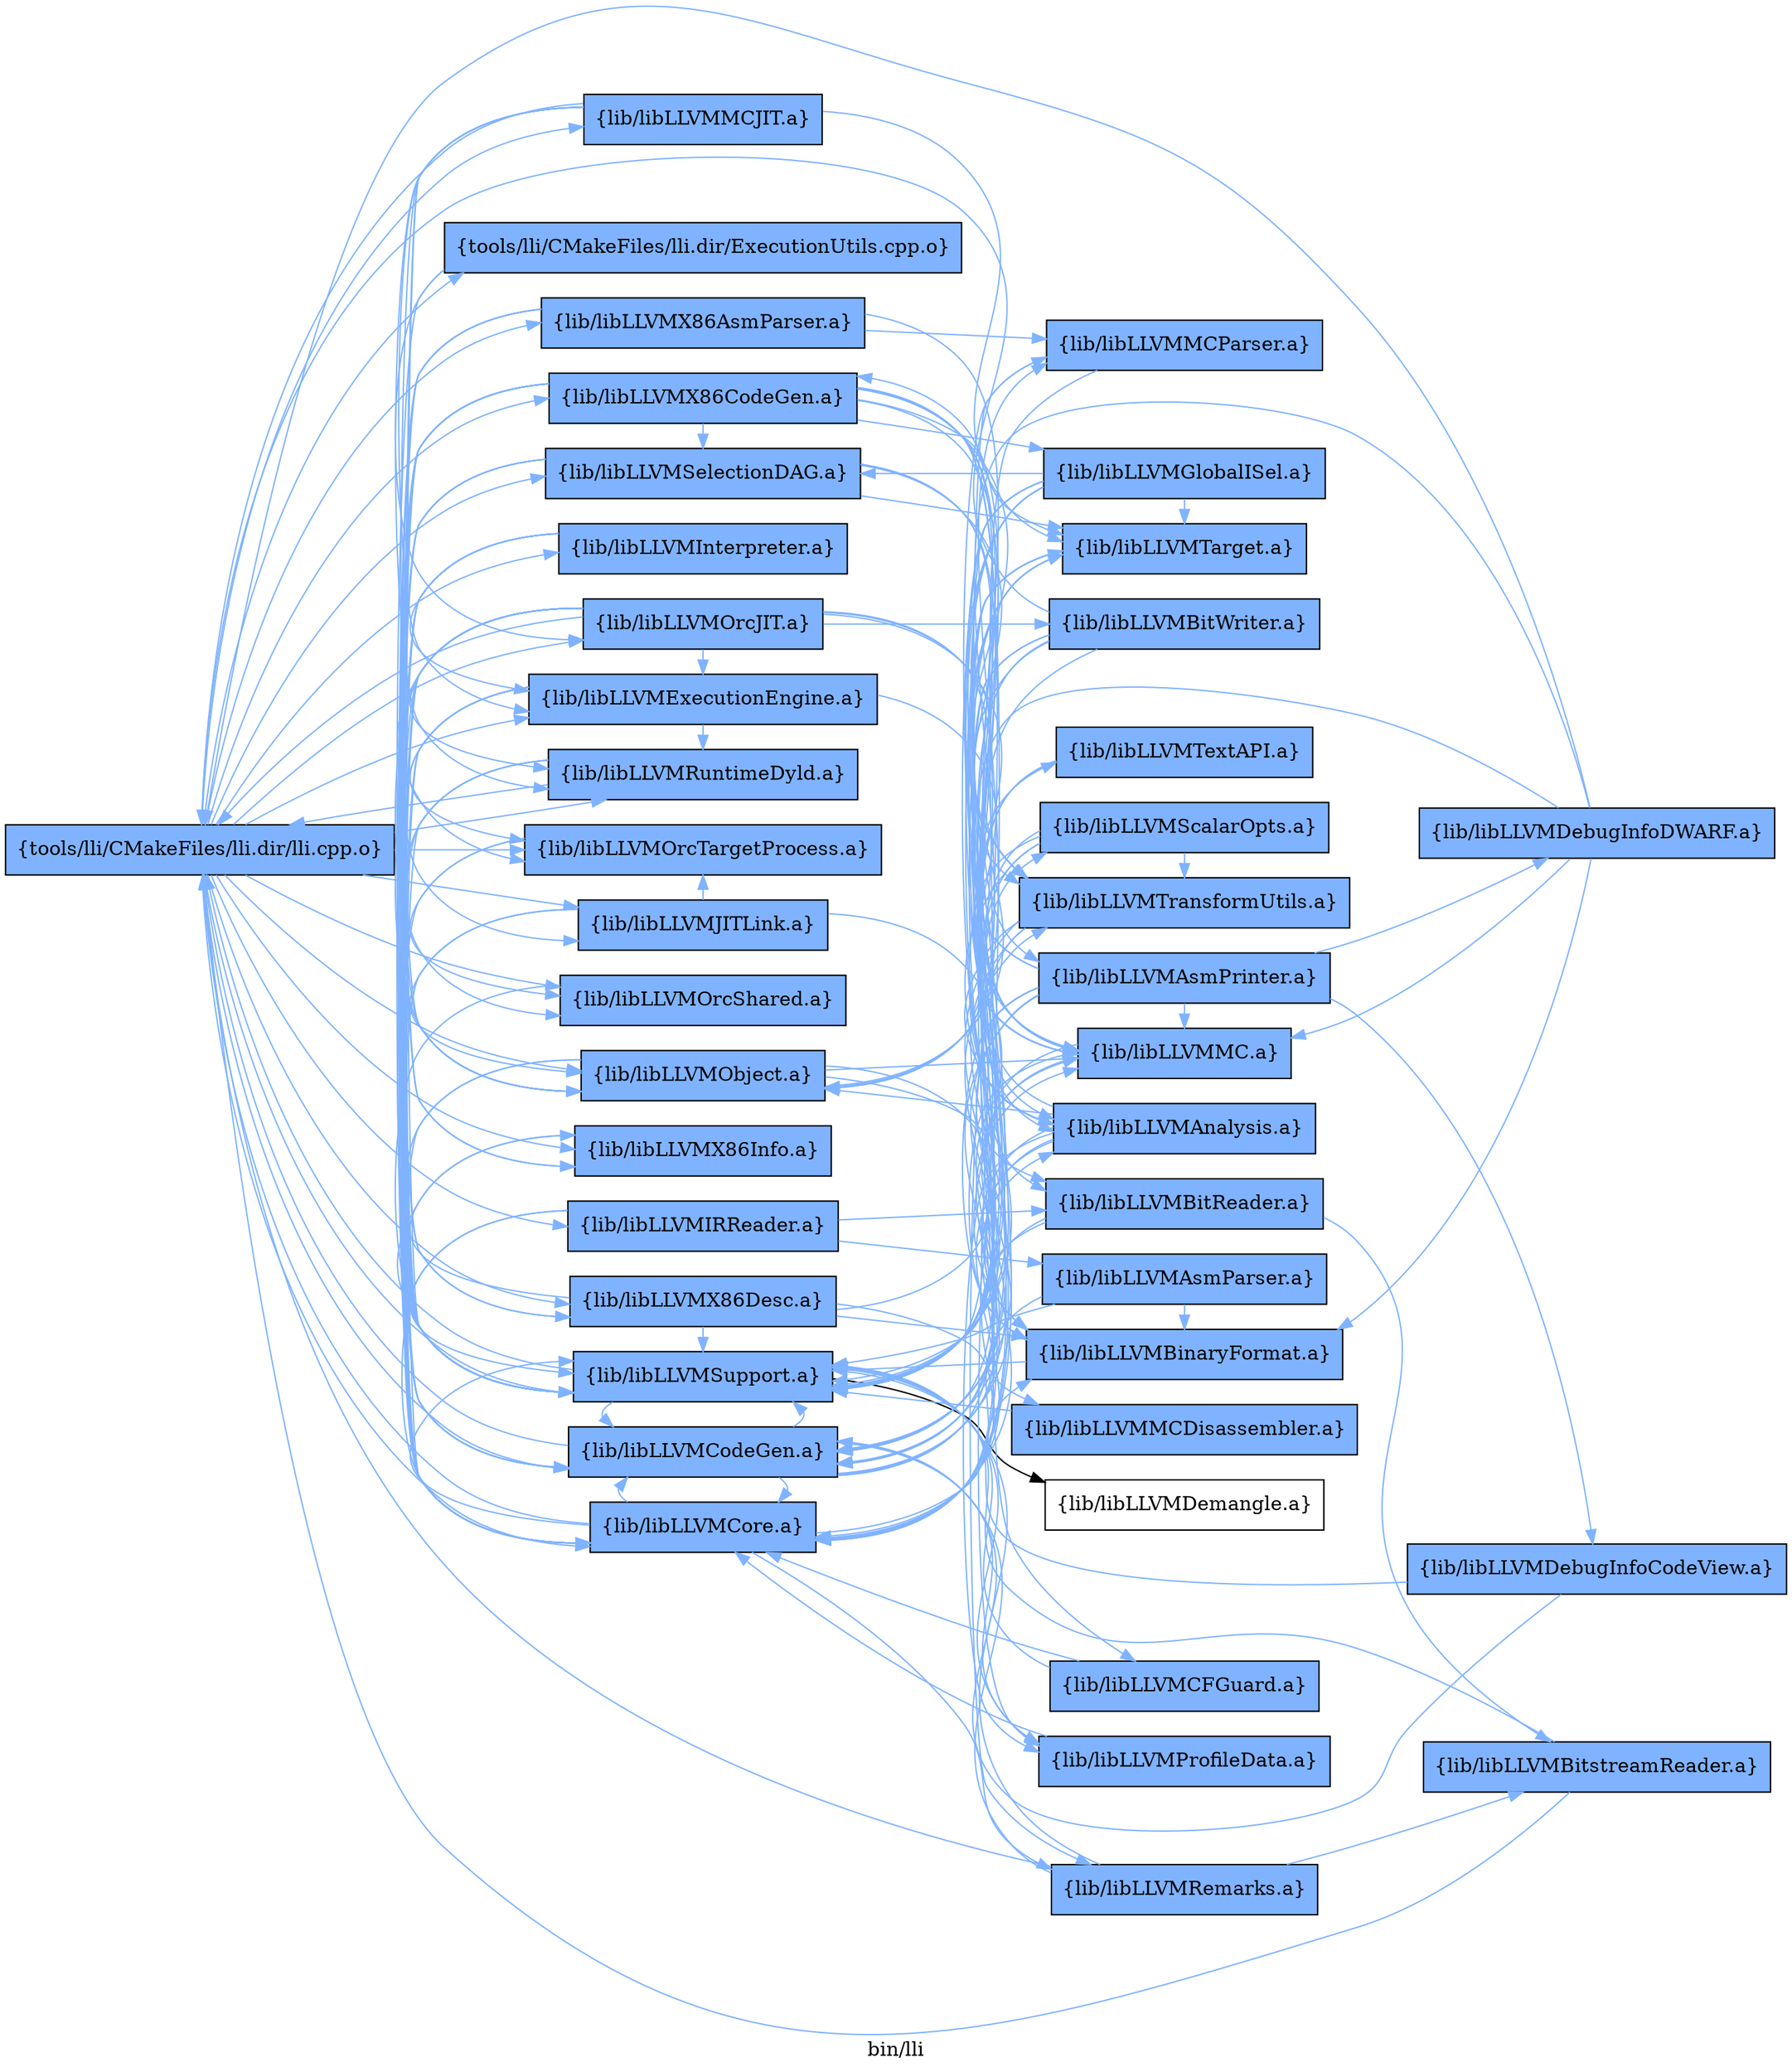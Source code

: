 digraph "bin/lli" {
	label="bin/lli";
	rankdir=LR;
	{ rank=same; Node0x55dbed30f268;  }
	{ rank=same; Node0x55dbed30f998; Node0x55dbed307ec8; Node0x55dbed3079c8; Node0x55dbed3063e8; Node0x55dbed308968; Node0x55dbed308468; Node0x55dbed306ac8; Node0x55dbed3065c8; Node0x55dbed3071a8; Node0x55dbed305948; Node0x55dbed305448; Node0x55dbed305ee8; Node0x55dbed304048; Node0x55dbed304ea8; Node0x55dbed2fe5f8; Node0x55dbed2fe0f8; Node0x55dbed2fd1f8; Node0x55dbed2fd6f8; Node0x55dbed2fccf8;  }
	{ rank=same; Node0x55dbed3076a8; Node0x55dbed2fd248; Node0x55dbed2feaf8; Node0x55dbed2fdbf8; Node0x55dbed2f5138; Node0x55dbed2fe7d8; Node0x55dbed309c78; Node0x55dbed2fedc8; Node0x55dbed2f4238; Node0x55dbed2fdc48; Node0x55dbed2f0188; Node0x55dbed300c68; Node0x55dbed2feb48; Node0x55dbed309188; Node0x55dbed2f2438; Node0x55dbed2f3428; Node0x55dbed2ff728; Node0x55dbed301078;  }

	Node0x55dbed30f268 [shape=record,shape=box,group=1,style=filled,fillcolor="0.600000 0.5 1",label="{tools/lli/CMakeFiles/lli.dir/lli.cpp.o}"];
	Node0x55dbed30f268 -> Node0x55dbed30f998[color="0.600000 0.5 1"];
	Node0x55dbed30f268 -> Node0x55dbed307ec8[color="0.600000 0.5 1"];
	Node0x55dbed30f268 -> Node0x55dbed3079c8[color="0.600000 0.5 1"];
	Node0x55dbed30f268 -> Node0x55dbed3063e8[color="0.600000 0.5 1"];
	Node0x55dbed30f268 -> Node0x55dbed308968[color="0.600000 0.5 1"];
	Node0x55dbed30f268 -> Node0x55dbed308468[color="0.600000 0.5 1"];
	Node0x55dbed30f268 -> Node0x55dbed306ac8[color="0.600000 0.5 1"];
	Node0x55dbed30f268 -> Node0x55dbed3065c8[color="0.600000 0.5 1"];
	Node0x55dbed30f268 -> Node0x55dbed3071a8[color="0.600000 0.5 1"];
	Node0x55dbed30f268 -> Node0x55dbed305948[color="0.600000 0.5 1"];
	Node0x55dbed30f268 -> Node0x55dbed305448[color="0.600000 0.5 1"];
	Node0x55dbed30f268 -> Node0x55dbed305ee8[color="0.600000 0.5 1"];
	Node0x55dbed30f268 -> Node0x55dbed304048[color="0.600000 0.5 1"];
	Node0x55dbed30f268 -> Node0x55dbed304ea8[color="0.600000 0.5 1"];
	Node0x55dbed30f268 -> Node0x55dbed2fe5f8[color="0.600000 0.5 1"];
	Node0x55dbed30f268 -> Node0x55dbed2fe0f8[color="0.600000 0.5 1"];
	Node0x55dbed30f268 -> Node0x55dbed2fd1f8[color="0.600000 0.5 1"];
	Node0x55dbed30f268 -> Node0x55dbed2fd6f8[color="0.600000 0.5 1"];
	Node0x55dbed30f268 -> Node0x55dbed2fccf8[color="0.600000 0.5 1"];
	Node0x55dbed30f998 [shape=record,shape=box,group=1,style=filled,fillcolor="0.600000 0.5 1",label="{tools/lli/CMakeFiles/lli.dir/ExecutionUtils.cpp.o}"];
	Node0x55dbed30f998 -> Node0x55dbed3063e8[color="0.600000 0.5 1"];
	Node0x55dbed30f998 -> Node0x55dbed2fe5f8[color="0.600000 0.5 1"];
	Node0x55dbed307ec8 [shape=record,shape=box,group=1,style=filled,fillcolor="0.600000 0.5 1",label="{lib/libLLVMCodeGen.a}"];
	Node0x55dbed307ec8 -> Node0x55dbed2fe5f8[color="0.600000 0.5 1"];
	Node0x55dbed307ec8 -> Node0x55dbed3079c8[color="0.600000 0.5 1"];
	Node0x55dbed307ec8 -> Node0x55dbed3076a8[color="0.600000 0.5 1"];
	Node0x55dbed307ec8 -> Node0x55dbed2fd248[color="0.600000 0.5 1"];
	Node0x55dbed307ec8 -> Node0x55dbed2feaf8[color="0.600000 0.5 1"];
	Node0x55dbed307ec8 -> Node0x55dbed30f268[color="0.600000 0.5 1"];
	Node0x55dbed307ec8 -> Node0x55dbed2fdbf8[color="0.600000 0.5 1"];
	Node0x55dbed307ec8 -> Node0x55dbed2f5138[color="0.600000 0.5 1"];
	Node0x55dbed307ec8 -> Node0x55dbed2fe7d8[color="0.600000 0.5 1"];
	Node0x55dbed3079c8 [shape=record,shape=box,group=1,style=filled,fillcolor="0.600000 0.5 1",label="{lib/libLLVMCore.a}"];
	Node0x55dbed3079c8 -> Node0x55dbed307ec8[color="0.600000 0.5 1"];
	Node0x55dbed3079c8 -> Node0x55dbed2fe5f8[color="0.600000 0.5 1"];
	Node0x55dbed3079c8 -> Node0x55dbed309c78[color="0.600000 0.5 1"];
	Node0x55dbed3079c8 -> Node0x55dbed30f268[color="0.600000 0.5 1"];
	Node0x55dbed3079c8 -> Node0x55dbed2fedc8[color="0.600000 0.5 1"];
	Node0x55dbed3063e8 [shape=record,shape=box,group=1,style=filled,fillcolor="0.600000 0.5 1",label="{lib/libLLVMOrcJIT.a}"];
	Node0x55dbed3063e8 -> Node0x55dbed307ec8[color="0.600000 0.5 1"];
	Node0x55dbed3063e8 -> Node0x55dbed3079c8[color="0.600000 0.5 1"];
	Node0x55dbed3063e8 -> Node0x55dbed2fe5f8[color="0.600000 0.5 1"];
	Node0x55dbed3063e8 -> Node0x55dbed305948[color="0.600000 0.5 1"];
	Node0x55dbed3063e8 -> Node0x55dbed30f268[color="0.600000 0.5 1"];
	Node0x55dbed3063e8 -> Node0x55dbed305448[color="0.600000 0.5 1"];
	Node0x55dbed3063e8 -> Node0x55dbed2fdbf8[color="0.600000 0.5 1"];
	Node0x55dbed3063e8 -> Node0x55dbed3076a8[color="0.600000 0.5 1"];
	Node0x55dbed3063e8 -> Node0x55dbed304048[color="0.600000 0.5 1"];
	Node0x55dbed3063e8 -> Node0x55dbed308968[color="0.600000 0.5 1"];
	Node0x55dbed3063e8 -> Node0x55dbed3065c8[color="0.600000 0.5 1"];
	Node0x55dbed3063e8 -> Node0x55dbed305ee8[color="0.600000 0.5 1"];
	Node0x55dbed3063e8 -> Node0x55dbed2f4238[color="0.600000 0.5 1"];
	Node0x55dbed3063e8 -> Node0x55dbed2fdc48[color="0.600000 0.5 1"];
	Node0x55dbed308968 [shape=record,shape=box,group=1,style=filled,fillcolor="0.600000 0.5 1",label="{lib/libLLVMExecutionEngine.a}"];
	Node0x55dbed308968 -> Node0x55dbed3079c8[color="0.600000 0.5 1"];
	Node0x55dbed308968 -> Node0x55dbed3076a8[color="0.600000 0.5 1"];
	Node0x55dbed308968 -> Node0x55dbed2fe5f8[color="0.600000 0.5 1"];
	Node0x55dbed308968 -> Node0x55dbed305948[color="0.600000 0.5 1"];
	Node0x55dbed308968 -> Node0x55dbed305ee8[color="0.600000 0.5 1"];
	Node0x55dbed308968 -> Node0x55dbed304048[color="0.600000 0.5 1"];
	Node0x55dbed308468 [shape=record,shape=box,group=1,style=filled,fillcolor="0.600000 0.5 1",label="{lib/libLLVMIRReader.a}"];
	Node0x55dbed308468 -> Node0x55dbed3079c8[color="0.600000 0.5 1"];
	Node0x55dbed308468 -> Node0x55dbed2fe5f8[color="0.600000 0.5 1"];
	Node0x55dbed308468 -> Node0x55dbed2f0188[color="0.600000 0.5 1"];
	Node0x55dbed308468 -> Node0x55dbed2fdc48[color="0.600000 0.5 1"];
	Node0x55dbed306ac8 [shape=record,shape=box,group=1,style=filled,fillcolor="0.600000 0.5 1",label="{lib/libLLVMInterpreter.a}"];
	Node0x55dbed306ac8 -> Node0x55dbed3079c8[color="0.600000 0.5 1"];
	Node0x55dbed306ac8 -> Node0x55dbed308968[color="0.600000 0.5 1"];
	Node0x55dbed306ac8 -> Node0x55dbed2fe5f8[color="0.600000 0.5 1"];
	Node0x55dbed306ac8 -> Node0x55dbed307ec8[color="0.600000 0.5 1"];
	Node0x55dbed3065c8 [shape=record,shape=box,group=1,style=filled,fillcolor="0.600000 0.5 1",label="{lib/libLLVMJITLink.a}"];
	Node0x55dbed3065c8 -> Node0x55dbed2fe5f8[color="0.600000 0.5 1"];
	Node0x55dbed3065c8 -> Node0x55dbed305ee8[color="0.600000 0.5 1"];
	Node0x55dbed3065c8 -> Node0x55dbed309c78[color="0.600000 0.5 1"];
	Node0x55dbed3065c8 -> Node0x55dbed305948[color="0.600000 0.5 1"];
	Node0x55dbed3071a8 [shape=record,shape=box,group=1,style=filled,fillcolor="0.600000 0.5 1",label="{lib/libLLVMMCJIT.a}"];
	Node0x55dbed3071a8 -> Node0x55dbed30f268[color="0.600000 0.5 1"];
	Node0x55dbed3071a8 -> Node0x55dbed3079c8[color="0.600000 0.5 1"];
	Node0x55dbed3071a8 -> Node0x55dbed308968[color="0.600000 0.5 1"];
	Node0x55dbed3071a8 -> Node0x55dbed305948[color="0.600000 0.5 1"];
	Node0x55dbed3071a8 -> Node0x55dbed304048[color="0.600000 0.5 1"];
	Node0x55dbed3071a8 -> Node0x55dbed2fe5f8[color="0.600000 0.5 1"];
	Node0x55dbed3071a8 -> Node0x55dbed2feaf8[color="0.600000 0.5 1"];
	Node0x55dbed305948 [shape=record,shape=box,group=1,style=filled,fillcolor="0.600000 0.5 1",label="{lib/libLLVMObject.a}"];
	Node0x55dbed305948 -> Node0x55dbed2fe5f8[color="0.600000 0.5 1"];
	Node0x55dbed305948 -> Node0x55dbed309c78[color="0.600000 0.5 1"];
	Node0x55dbed305948 -> Node0x55dbed3076a8[color="0.600000 0.5 1"];
	Node0x55dbed305948 -> Node0x55dbed3079c8[color="0.600000 0.5 1"];
	Node0x55dbed305948 -> Node0x55dbed2fdc48[color="0.600000 0.5 1"];
	Node0x55dbed305948 -> Node0x55dbed300c68[color="0.600000 0.5 1"];
	Node0x55dbed305948 -> Node0x55dbed2feb48[color="0.600000 0.5 1"];
	Node0x55dbed305448 [shape=record,shape=box,group=1,style=filled,fillcolor="0.600000 0.5 1",label="{lib/libLLVMOrcShared.a}"];
	Node0x55dbed305448 -> Node0x55dbed2fe5f8[color="0.600000 0.5 1"];
	Node0x55dbed305ee8 [shape=record,shape=box,group=1,style=filled,fillcolor="0.600000 0.5 1",label="{lib/libLLVMOrcTargetProcess.a}"];
	Node0x55dbed305ee8 -> Node0x55dbed305448[color="0.600000 0.5 1"];
	Node0x55dbed305ee8 -> Node0x55dbed2fe5f8[color="0.600000 0.5 1"];
	Node0x55dbed304048 [shape=record,shape=box,group=1,style=filled,fillcolor="0.600000 0.5 1",label="{lib/libLLVMRuntimeDyld.a}"];
	Node0x55dbed304048 -> Node0x55dbed3079c8[color="0.600000 0.5 1"];
	Node0x55dbed304048 -> Node0x55dbed2fe5f8[color="0.600000 0.5 1"];
	Node0x55dbed304048 -> Node0x55dbed30f268[color="0.600000 0.5 1"];
	Node0x55dbed304048 -> Node0x55dbed305948[color="0.600000 0.5 1"];
	Node0x55dbed304ea8 [shape=record,shape=box,group=1,style=filled,fillcolor="0.600000 0.5 1",label="{lib/libLLVMSelectionDAG.a}"];
	Node0x55dbed304ea8 -> Node0x55dbed307ec8[color="0.600000 0.5 1"];
	Node0x55dbed304ea8 -> Node0x55dbed2fe5f8[color="0.600000 0.5 1"];
	Node0x55dbed304ea8 -> Node0x55dbed3079c8[color="0.600000 0.5 1"];
	Node0x55dbed304ea8 -> Node0x55dbed3076a8[color="0.600000 0.5 1"];
	Node0x55dbed304ea8 -> Node0x55dbed2fdbf8[color="0.600000 0.5 1"];
	Node0x55dbed304ea8 -> Node0x55dbed2fd248[color="0.600000 0.5 1"];
	Node0x55dbed304ea8 -> Node0x55dbed2feaf8[color="0.600000 0.5 1"];
	Node0x55dbed2fe5f8 [shape=record,shape=box,group=1,style=filled,fillcolor="0.600000 0.5 1",label="{lib/libLLVMSupport.a}"];
	Node0x55dbed2fe5f8 -> Node0x55dbed307ec8[color="0.600000 0.5 1"];
	Node0x55dbed2fe5f8 -> Node0x55dbed30f268[color="0.600000 0.5 1"];
	Node0x55dbed2fe5f8 -> Node0x55dbed309188;
	Node0x55dbed2fe0f8 [shape=record,shape=box,group=1,style=filled,fillcolor="0.600000 0.5 1",label="{lib/libLLVMX86CodeGen.a}"];
	Node0x55dbed2fe0f8 -> Node0x55dbed307ec8[color="0.600000 0.5 1"];
	Node0x55dbed2fe0f8 -> Node0x55dbed3079c8[color="0.600000 0.5 1"];
	Node0x55dbed2fe0f8 -> Node0x55dbed3076a8[color="0.600000 0.5 1"];
	Node0x55dbed2fe0f8 -> Node0x55dbed2f2438[color="0.600000 0.5 1"];
	Node0x55dbed2fe0f8 -> Node0x55dbed2fe5f8[color="0.600000 0.5 1"];
	Node0x55dbed2fe0f8 -> Node0x55dbed2fd6f8[color="0.600000 0.5 1"];
	Node0x55dbed2fe0f8 -> Node0x55dbed2fccf8[color="0.600000 0.5 1"];
	Node0x55dbed2fe0f8 -> Node0x55dbed304ea8[color="0.600000 0.5 1"];
	Node0x55dbed2fe0f8 -> Node0x55dbed2feaf8[color="0.600000 0.5 1"];
	Node0x55dbed2fe0f8 -> Node0x55dbed2fd248[color="0.600000 0.5 1"];
	Node0x55dbed2fe0f8 -> Node0x55dbed2f3428[color="0.600000 0.5 1"];
	Node0x55dbed2fe0f8 -> Node0x55dbed2ff728[color="0.600000 0.5 1"];
	Node0x55dbed2fe0f8 -> Node0x55dbed2fe7d8[color="0.600000 0.5 1"];
	Node0x55dbed2fe0f8 -> Node0x55dbed2fdbf8[color="0.600000 0.5 1"];
	Node0x55dbed2fd1f8 [shape=record,shape=box,group=1,style=filled,fillcolor="0.600000 0.5 1",label="{lib/libLLVMX86AsmParser.a}"];
	Node0x55dbed2fd1f8 -> Node0x55dbed3076a8[color="0.600000 0.5 1"];
	Node0x55dbed2fd1f8 -> Node0x55dbed2fe5f8[color="0.600000 0.5 1"];
	Node0x55dbed2fd1f8 -> Node0x55dbed2fd6f8[color="0.600000 0.5 1"];
	Node0x55dbed2fd1f8 -> Node0x55dbed2fccf8[color="0.600000 0.5 1"];
	Node0x55dbed2fd1f8 -> Node0x55dbed300c68[color="0.600000 0.5 1"];
	Node0x55dbed2fd6f8 [shape=record,shape=box,group=1,style=filled,fillcolor="0.600000 0.5 1",label="{lib/libLLVMX86Desc.a}"];
	Node0x55dbed2fd6f8 -> Node0x55dbed3076a8[color="0.600000 0.5 1"];
	Node0x55dbed2fd6f8 -> Node0x55dbed2fe5f8[color="0.600000 0.5 1"];
	Node0x55dbed2fd6f8 -> Node0x55dbed2fccf8[color="0.600000 0.5 1"];
	Node0x55dbed2fd6f8 -> Node0x55dbed301078[color="0.600000 0.5 1"];
	Node0x55dbed2fd6f8 -> Node0x55dbed309c78[color="0.600000 0.5 1"];
	Node0x55dbed2fccf8 [shape=record,shape=box,group=1,style=filled,fillcolor="0.600000 0.5 1",label="{lib/libLLVMX86Info.a}"];
	Node0x55dbed2fccf8 -> Node0x55dbed2fe5f8[color="0.600000 0.5 1"];
	Node0x55dbed3076a8 [shape=record,shape=box,group=1,style=filled,fillcolor="0.600000 0.5 1",label="{lib/libLLVMMC.a}"];
	Node0x55dbed3076a8 -> Node0x55dbed2fe5f8[color="0.600000 0.5 1"];
	Node0x55dbed3076a8 -> Node0x55dbed309c78[color="0.600000 0.5 1"];
	Node0x55dbed3076a8 -> Node0x55dbed307ec8[color="0.600000 0.5 1"];
	Node0x55dbed2fd248 [shape=record,shape=box,group=1,style=filled,fillcolor="0.600000 0.5 1",label="{lib/libLLVMAnalysis.a}"];
	Node0x55dbed2fd248 -> Node0x55dbed3079c8[color="0.600000 0.5 1"];
	Node0x55dbed2fd248 -> Node0x55dbed2fe5f8[color="0.600000 0.5 1"];
	Node0x55dbed2fd248 -> Node0x55dbed2fe0f8[color="0.600000 0.5 1"];
	Node0x55dbed2fd248 -> Node0x55dbed307ec8[color="0.600000 0.5 1"];
	Node0x55dbed2fd248 -> Node0x55dbed305948[color="0.600000 0.5 1"];
	Node0x55dbed2fd248 -> Node0x55dbed2fe7d8[color="0.600000 0.5 1"];
	Node0x55dbed2feaf8 [shape=record,shape=box,group=1,style=filled,fillcolor="0.600000 0.5 1",label="{lib/libLLVMTarget.a}"];
	Node0x55dbed2feaf8 -> Node0x55dbed3079c8[color="0.600000 0.5 1"];
	Node0x55dbed2feaf8 -> Node0x55dbed3076a8[color="0.600000 0.5 1"];
	Node0x55dbed2feaf8 -> Node0x55dbed2fe5f8[color="0.600000 0.5 1"];
	Node0x55dbed2feaf8 -> Node0x55dbed2fd248[color="0.600000 0.5 1"];
	Node0x55dbed2fdbf8 [shape=record,shape=box,group=1,style=filled,fillcolor="0.600000 0.5 1",label="{lib/libLLVMTransformUtils.a}"];
	Node0x55dbed2fdbf8 -> Node0x55dbed3079c8[color="0.600000 0.5 1"];
	Node0x55dbed2fdbf8 -> Node0x55dbed307ec8[color="0.600000 0.5 1"];
	Node0x55dbed2fdbf8 -> Node0x55dbed2fe5f8[color="0.600000 0.5 1"];
	Node0x55dbed2fdbf8 -> Node0x55dbed2fd248[color="0.600000 0.5 1"];
	Node0x55dbed2f5138 [shape=record,shape=box,group=1,style=filled,fillcolor="0.600000 0.5 1",label="{lib/libLLVMScalarOpts.a}"];
	Node0x55dbed2f5138 -> Node0x55dbed3079c8[color="0.600000 0.5 1"];
	Node0x55dbed2f5138 -> Node0x55dbed2fe5f8[color="0.600000 0.5 1"];
	Node0x55dbed2f5138 -> Node0x55dbed2fdbf8[color="0.600000 0.5 1"];
	Node0x55dbed2f5138 -> Node0x55dbed2fd248[color="0.600000 0.5 1"];
	Node0x55dbed2f5138 -> Node0x55dbed307ec8[color="0.600000 0.5 1"];
	Node0x55dbed309c78 [shape=record,shape=box,group=1,style=filled,fillcolor="0.600000 0.5 1",label="{lib/libLLVMBinaryFormat.a}"];
	Node0x55dbed309c78 -> Node0x55dbed2fe5f8[color="0.600000 0.5 1"];
	Node0x55dbed2fedc8 [shape=record,shape=box,group=1,style=filled,fillcolor="0.600000 0.5 1",label="{lib/libLLVMRemarks.a}"];
	Node0x55dbed2fedc8 -> Node0x55dbed2fe5f8[color="0.600000 0.5 1"];
	Node0x55dbed2fedc8 -> Node0x55dbed30f268[color="0.600000 0.5 1"];
	Node0x55dbed2fedc8 -> Node0x55dbed2ff2c8[color="0.600000 0.5 1"];
	Node0x55dbed2fedc8 -> Node0x55dbed307ec8[color="0.600000 0.5 1"];
	Node0x55dbed2f0188 [shape=record,shape=box,group=1,style=filled,fillcolor="0.600000 0.5 1",label="{lib/libLLVMAsmParser.a}"];
	Node0x55dbed2f0188 -> Node0x55dbed3079c8[color="0.600000 0.5 1"];
	Node0x55dbed2f0188 -> Node0x55dbed2fe5f8[color="0.600000 0.5 1"];
	Node0x55dbed2f0188 -> Node0x55dbed309c78[color="0.600000 0.5 1"];
	Node0x55dbed2fdc48 [shape=record,shape=box,group=1,style=filled,fillcolor="0.600000 0.5 1",label="{lib/libLLVMBitReader.a}"];
	Node0x55dbed2fdc48 -> Node0x55dbed3079c8[color="0.600000 0.5 1"];
	Node0x55dbed2fdc48 -> Node0x55dbed2fe5f8[color="0.600000 0.5 1"];
	Node0x55dbed2fdc48 -> Node0x55dbed2ff2c8[color="0.600000 0.5 1"];
	Node0x55dbed300c68 [shape=record,shape=box,group=1,style=filled,fillcolor="0.600000 0.5 1",label="{lib/libLLVMMCParser.a}"];
	Node0x55dbed300c68 -> Node0x55dbed3076a8[color="0.600000 0.5 1"];
	Node0x55dbed300c68 -> Node0x55dbed2fe5f8[color="0.600000 0.5 1"];
	Node0x55dbed2feb48 [shape=record,shape=box,group=1,style=filled,fillcolor="0.600000 0.5 1",label="{lib/libLLVMTextAPI.a}"];
	Node0x55dbed2feb48 -> Node0x55dbed2fe5f8[color="0.600000 0.5 1"];
	Node0x55dbed2feb48 -> Node0x55dbed307ec8[color="0.600000 0.5 1"];
	Node0x55dbed2f4238 [shape=record,shape=box,group=1,style=filled,fillcolor="0.600000 0.5 1",label="{lib/libLLVMBitWriter.a}"];
	Node0x55dbed2f4238 -> Node0x55dbed30f268[color="0.600000 0.5 1"];
	Node0x55dbed2f4238 -> Node0x55dbed3079c8[color="0.600000 0.5 1"];
	Node0x55dbed2f4238 -> Node0x55dbed3076a8[color="0.600000 0.5 1"];
	Node0x55dbed2f4238 -> Node0x55dbed305948[color="0.600000 0.5 1"];
	Node0x55dbed2f4238 -> Node0x55dbed2fe5f8[color="0.600000 0.5 1"];
	Node0x55dbed2f4238 -> Node0x55dbed2fd248[color="0.600000 0.5 1"];
	Node0x55dbed2f2438 [shape=record,shape=box,group=1,style=filled,fillcolor="0.600000 0.5 1",label="{lib/libLLVMAsmPrinter.a}"];
	Node0x55dbed2f2438 -> Node0x55dbed3079c8[color="0.600000 0.5 1"];
	Node0x55dbed2f2438 -> Node0x55dbed307ec8[color="0.600000 0.5 1"];
	Node0x55dbed2f2438 -> Node0x55dbed3076a8[color="0.600000 0.5 1"];
	Node0x55dbed2f2438 -> Node0x55dbed2fe5f8[color="0.600000 0.5 1"];
	Node0x55dbed2f2438 -> Node0x55dbed2feaf8[color="0.600000 0.5 1"];
	Node0x55dbed2f2438 -> Node0x55dbed2fd248[color="0.600000 0.5 1"];
	Node0x55dbed2f2438 -> Node0x55dbed2fedc8[color="0.600000 0.5 1"];
	Node0x55dbed2f2438 -> Node0x55dbed309c78[color="0.600000 0.5 1"];
	Node0x55dbed2f2438 -> Node0x55dbed300c68[color="0.600000 0.5 1"];
	Node0x55dbed2f2438 -> Node0x55dbed2f2988[color="0.600000 0.5 1"];
	Node0x55dbed2f2438 -> Node0x55dbed3097c8[color="0.600000 0.5 1"];
	Node0x55dbed2f3428 [shape=record,shape=box,group=1,style=filled,fillcolor="0.600000 0.5 1",label="{lib/libLLVMGlobalISel.a}"];
	Node0x55dbed2f3428 -> Node0x55dbed307ec8[color="0.600000 0.5 1"];
	Node0x55dbed2f3428 -> Node0x55dbed3079c8[color="0.600000 0.5 1"];
	Node0x55dbed2f3428 -> Node0x55dbed2fe5f8[color="0.600000 0.5 1"];
	Node0x55dbed2f3428 -> Node0x55dbed3076a8[color="0.600000 0.5 1"];
	Node0x55dbed2f3428 -> Node0x55dbed304ea8[color="0.600000 0.5 1"];
	Node0x55dbed2f3428 -> Node0x55dbed2feaf8[color="0.600000 0.5 1"];
	Node0x55dbed2f3428 -> Node0x55dbed2fd248[color="0.600000 0.5 1"];
	Node0x55dbed2f3428 -> Node0x55dbed2fdbf8[color="0.600000 0.5 1"];
	Node0x55dbed2ff728 [shape=record,shape=box,group=1,style=filled,fillcolor="0.600000 0.5 1",label="{lib/libLLVMCFGuard.a}"];
	Node0x55dbed2ff728 -> Node0x55dbed3079c8[color="0.600000 0.5 1"];
	Node0x55dbed2ff728 -> Node0x55dbed2fe5f8[color="0.600000 0.5 1"];
	Node0x55dbed2fe7d8 [shape=record,shape=box,group=1,style=filled,fillcolor="0.600000 0.5 1",label="{lib/libLLVMProfileData.a}"];
	Node0x55dbed2fe7d8 -> Node0x55dbed3079c8[color="0.600000 0.5 1"];
	Node0x55dbed2fe7d8 -> Node0x55dbed2fe5f8[color="0.600000 0.5 1"];
	Node0x55dbed301078 [shape=record,shape=box,group=1,style=filled,fillcolor="0.600000 0.5 1",label="{lib/libLLVMMCDisassembler.a}"];
	Node0x55dbed301078 -> Node0x55dbed2fe5f8[color="0.600000 0.5 1"];
	Node0x55dbed2f2988 [shape=record,shape=box,group=1,style=filled,fillcolor="0.600000 0.5 1",label="{lib/libLLVMDebugInfoDWARF.a}"];
	Node0x55dbed2f2988 -> Node0x55dbed3076a8[color="0.600000 0.5 1"];
	Node0x55dbed2f2988 -> Node0x55dbed2fe5f8[color="0.600000 0.5 1"];
	Node0x55dbed2f2988 -> Node0x55dbed309c78[color="0.600000 0.5 1"];
	Node0x55dbed2f2988 -> Node0x55dbed30f268[color="0.600000 0.5 1"];
	Node0x55dbed2f2988 -> Node0x55dbed305948[color="0.600000 0.5 1"];
	Node0x55dbed3097c8 [shape=record,shape=box,group=1,style=filled,fillcolor="0.600000 0.5 1",label="{lib/libLLVMDebugInfoCodeView.a}"];
	Node0x55dbed3097c8 -> Node0x55dbed2fe5f8[color="0.600000 0.5 1"];
	Node0x55dbed3097c8 -> Node0x55dbed307ec8[color="0.600000 0.5 1"];
	Node0x55dbed2ff2c8 [shape=record,shape=box,group=1,style=filled,fillcolor="0.600000 0.5 1",label="{lib/libLLVMBitstreamReader.a}"];
	Node0x55dbed2ff2c8 -> Node0x55dbed30f268[color="0.600000 0.5 1"];
	Node0x55dbed2ff2c8 -> Node0x55dbed2fe5f8[color="0.600000 0.5 1"];
	Node0x55dbed309188 [shape=record,shape=box,group=0,label="{lib/libLLVMDemangle.a}"];
}

